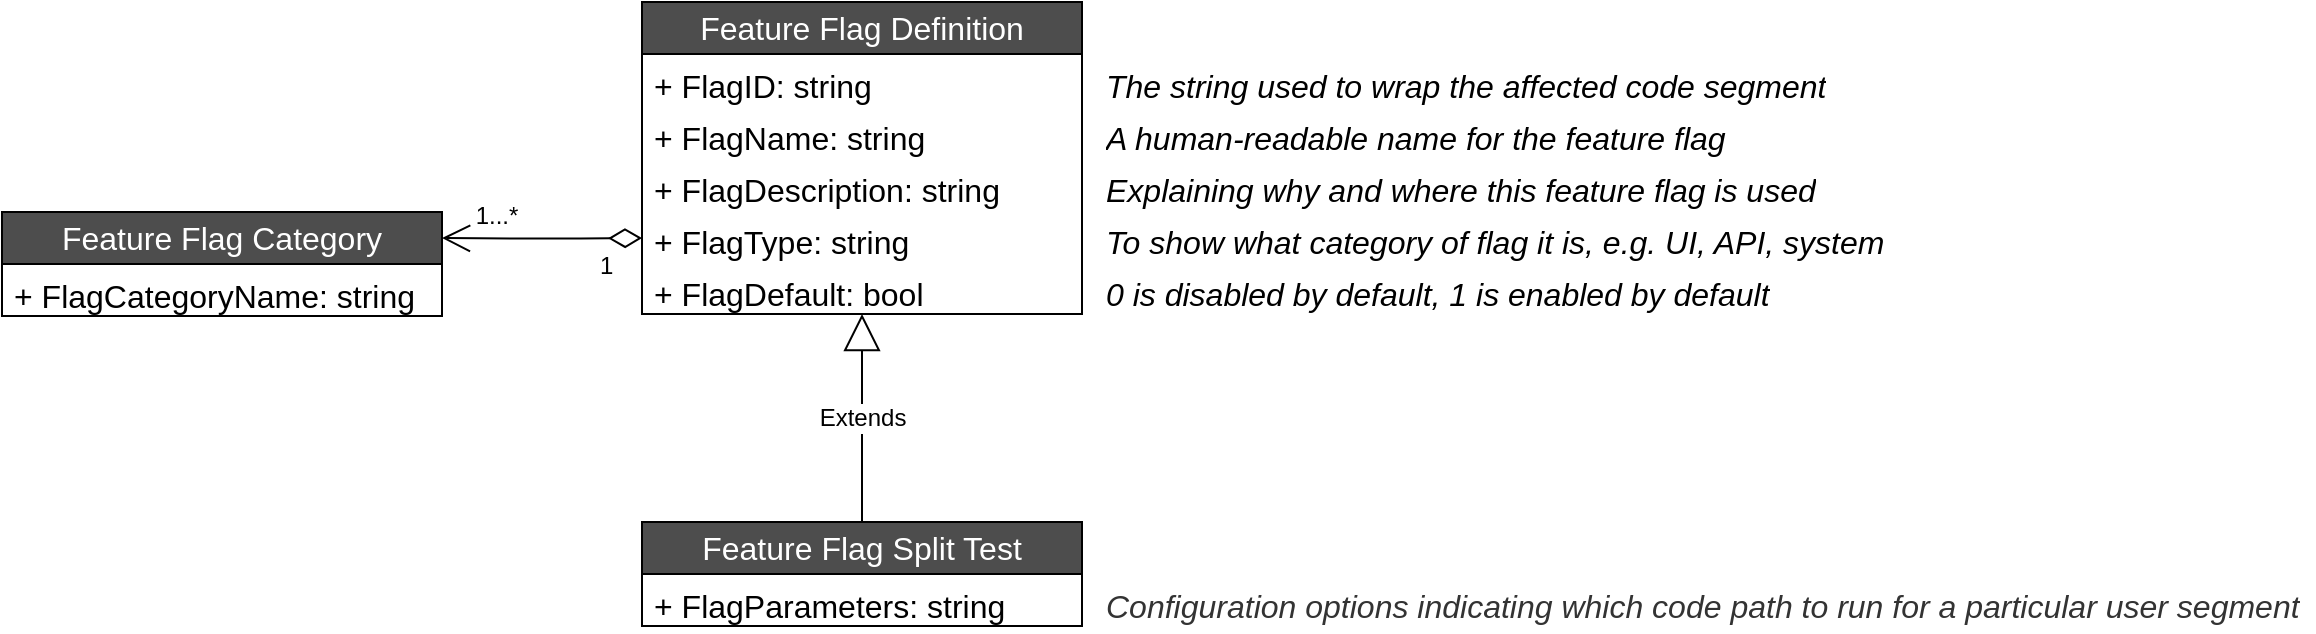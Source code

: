 <mxfile version="20.8.10" type="device"><diagram name="Page-1" id="uHyFusGTCBzDc_W1fv3V"><mxGraphModel dx="1084" dy="813" grid="1" gridSize="10" guides="1" tooltips="1" connect="1" arrows="1" fold="1" page="1" pageScale="1" pageWidth="1169" pageHeight="827" math="0" shadow="0"><root><mxCell id="0"/><mxCell id="1" parent="0"/><mxCell id="sQ_04WNERQcmLY3_Sxpn-2" value="&lt;font color=&quot;#ffffff&quot;&gt;Feature Flag Definition&lt;/font&gt;" style="swimlane;fontStyle=0;childLayout=stackLayout;horizontal=1;startSize=26;fillColor=#4D4D4D;horizontalStack=0;resizeParent=1;resizeParentMax=0;resizeLast=0;collapsible=0;marginBottom=0;whiteSpace=wrap;html=1;fontSize=16;" parent="1" vertex="1"><mxGeometry x="330" y="180" width="220" height="156" as="geometry"/></mxCell><mxCell id="sQ_04WNERQcmLY3_Sxpn-3" value="+ FlagID: string" style="text;strokeColor=none;fillColor=none;align=left;verticalAlign=top;spacingLeft=4;spacingRight=4;overflow=hidden;rotatable=0;points=[[0,0.5],[1,0.5]];portConstraint=eastwest;whiteSpace=wrap;html=1;fontSize=16;" parent="sQ_04WNERQcmLY3_Sxpn-2" vertex="1"><mxGeometry y="26" width="220" height="26" as="geometry"/></mxCell><mxCell id="sQ_04WNERQcmLY3_Sxpn-4" value="+ FlagName: string" style="text;strokeColor=none;fillColor=none;align=left;verticalAlign=top;spacingLeft=4;spacingRight=4;overflow=hidden;rotatable=0;points=[[0,0.5],[1,0.5]];portConstraint=eastwest;whiteSpace=wrap;html=1;fontSize=16;" parent="sQ_04WNERQcmLY3_Sxpn-2" vertex="1"><mxGeometry y="52" width="220" height="26" as="geometry"/></mxCell><mxCell id="sQ_04WNERQcmLY3_Sxpn-5" value="+ FlagDescription: string" style="text;strokeColor=none;fillColor=none;align=left;verticalAlign=top;spacingLeft=4;spacingRight=4;overflow=hidden;rotatable=0;points=[[0,0.5],[1,0.5]];portConstraint=eastwest;whiteSpace=wrap;html=1;fontSize=16;" parent="sQ_04WNERQcmLY3_Sxpn-2" vertex="1"><mxGeometry y="78" width="220" height="26" as="geometry"/></mxCell><mxCell id="sQ_04WNERQcmLY3_Sxpn-11" value="+ FlagType: string" style="text;strokeColor=none;fillColor=none;align=left;verticalAlign=top;spacingLeft=4;spacingRight=4;overflow=hidden;rotatable=0;points=[[0,0.5],[1,0.5]];portConstraint=eastwest;whiteSpace=wrap;html=1;fontSize=16;" parent="sQ_04WNERQcmLY3_Sxpn-2" vertex="1"><mxGeometry y="104" width="220" height="26" as="geometry"/></mxCell><mxCell id="sQ_04WNERQcmLY3_Sxpn-13" value="+ FlagDefault: bool" style="text;strokeColor=none;fillColor=none;align=left;verticalAlign=top;spacingLeft=4;spacingRight=4;overflow=hidden;rotatable=0;points=[[0,0.5],[1,0.5]];portConstraint=eastwest;whiteSpace=wrap;html=1;fontSize=16;" parent="sQ_04WNERQcmLY3_Sxpn-2" vertex="1"><mxGeometry y="130" width="220" height="26" as="geometry"/></mxCell><mxCell id="sQ_04WNERQcmLY3_Sxpn-7" value="" style="swimlane;fontStyle=2;childLayout=stackLayout;horizontal=1;startSize=26;fillColor=none;horizontalStack=0;resizeParent=1;resizeParentMax=0;resizeLast=0;collapsible=0;marginBottom=0;whiteSpace=wrap;html=1;fontSize=16;strokeColor=none;container=1;fontColor=#333333;" parent="1" vertex="1"><mxGeometry x="556" y="180" width="600" height="156" as="geometry"/></mxCell><mxCell id="sQ_04WNERQcmLY3_Sxpn-8" value="The string used to wrap the affected code segment" style="text;strokeColor=none;fillColor=none;align=left;verticalAlign=top;spacingLeft=4;spacingRight=4;overflow=hidden;rotatable=0;points=[[0,0.5],[1,0.5]];portConstraint=eastwest;whiteSpace=wrap;html=1;fontSize=16;fontStyle=2" parent="sQ_04WNERQcmLY3_Sxpn-7" vertex="1"><mxGeometry y="26" width="600" height="26" as="geometry"/></mxCell><mxCell id="sQ_04WNERQcmLY3_Sxpn-9" value="A human-readable name for the feature flag" style="text;strokeColor=none;fillColor=none;align=left;verticalAlign=top;spacingLeft=4;spacingRight=4;overflow=hidden;rotatable=0;points=[[0,0.5],[1,0.5]];portConstraint=eastwest;whiteSpace=wrap;html=1;fontSize=16;fontStyle=2" parent="sQ_04WNERQcmLY3_Sxpn-7" vertex="1"><mxGeometry y="52" width="600" height="26" as="geometry"/></mxCell><mxCell id="sQ_04WNERQcmLY3_Sxpn-10" value="Explaining why and where this feature flag is used" style="text;strokeColor=none;fillColor=none;align=left;verticalAlign=top;spacingLeft=4;spacingRight=4;overflow=hidden;rotatable=0;points=[[0,0.5],[1,0.5]];portConstraint=eastwest;whiteSpace=wrap;html=1;fontSize=16;fontStyle=2" parent="sQ_04WNERQcmLY3_Sxpn-7" vertex="1"><mxGeometry y="78" width="600" height="26" as="geometry"/></mxCell><mxCell id="sQ_04WNERQcmLY3_Sxpn-12" value="To show what category of flag it is, e.g. UI, API, system" style="text;strokeColor=none;fillColor=none;align=left;verticalAlign=top;spacingLeft=4;spacingRight=4;overflow=hidden;rotatable=0;points=[[0,0.5],[1,0.5]];portConstraint=eastwest;whiteSpace=wrap;html=1;fontSize=16;fontStyle=2" parent="sQ_04WNERQcmLY3_Sxpn-7" vertex="1"><mxGeometry y="104" width="600" height="26" as="geometry"/></mxCell><mxCell id="sQ_04WNERQcmLY3_Sxpn-14" value="0 is disabled by default, 1 is enabled by default" style="text;strokeColor=none;fillColor=none;align=left;verticalAlign=top;spacingLeft=4;spacingRight=4;overflow=hidden;rotatable=0;points=[[0,0.5],[1,0.5]];portConstraint=eastwest;whiteSpace=wrap;html=1;fontSize=16;fontStyle=2" parent="sQ_04WNERQcmLY3_Sxpn-7" vertex="1"><mxGeometry y="130" width="600" height="26" as="geometry"/></mxCell><mxCell id="sQ_04WNERQcmLY3_Sxpn-15" value="&lt;font color=&quot;#ffffff&quot;&gt;Feature Flag Split Test&lt;/font&gt;" style="swimlane;fontStyle=0;childLayout=stackLayout;horizontal=1;startSize=26;fillColor=#4D4D4D;horizontalStack=0;resizeParent=1;resizeParentMax=0;resizeLast=0;collapsible=0;marginBottom=0;whiteSpace=wrap;html=1;fontSize=16;" parent="1" vertex="1"><mxGeometry x="330" y="440" width="220" height="52" as="geometry"/></mxCell><mxCell id="sQ_04WNERQcmLY3_Sxpn-22" value="+ FlagParameters: string" style="text;strokeColor=none;fillColor=none;align=left;verticalAlign=top;spacingLeft=4;spacingRight=4;overflow=hidden;rotatable=0;points=[[0,0.5],[1,0.5]];portConstraint=eastwest;whiteSpace=wrap;html=1;fontSize=16;" parent="sQ_04WNERQcmLY3_Sxpn-15" vertex="1"><mxGeometry y="26" width="220" height="26" as="geometry"/></mxCell><mxCell id="sQ_04WNERQcmLY3_Sxpn-23" value="Configuration options indicating which code path to run for a particular user segment" style="text;strokeColor=none;fillColor=none;align=left;verticalAlign=top;spacingLeft=4;spacingRight=4;overflow=hidden;rotatable=0;points=[[0,0.5],[1,0.5]];portConstraint=eastwest;whiteSpace=wrap;html=1;fontSize=16;fontStyle=2;fontColor=#333333;" parent="1" vertex="1"><mxGeometry x="556" y="466" width="610" height="26" as="geometry"/></mxCell><mxCell id="sQ_04WNERQcmLY3_Sxpn-24" value="Extends" style="endArrow=block;endSize=16;endFill=0;html=1;rounded=0;fontSize=12;curved=1;" parent="1" source="sQ_04WNERQcmLY3_Sxpn-15" target="sQ_04WNERQcmLY3_Sxpn-2" edge="1"><mxGeometry width="160" relative="1" as="geometry"><mxPoint x="460" y="440" as="sourcePoint"/><mxPoint x="620" y="440" as="targetPoint"/></mxGeometry></mxCell><mxCell id="sQ_04WNERQcmLY3_Sxpn-25" value="&lt;font color=&quot;#ffffff&quot;&gt;Feature Flag Category&lt;/font&gt;" style="swimlane;fontStyle=0;childLayout=stackLayout;horizontal=1;startSize=26;fillColor=#4D4D4D;horizontalStack=0;resizeParent=1;resizeParentMax=0;resizeLast=0;collapsible=0;marginBottom=0;whiteSpace=wrap;html=1;fontSize=16;" parent="1" vertex="1"><mxGeometry x="10" y="285" width="220" height="52" as="geometry"/></mxCell><mxCell id="sQ_04WNERQcmLY3_Sxpn-26" value="+ FlagCategoryName: string" style="text;strokeColor=none;fillColor=none;align=left;verticalAlign=top;spacingLeft=4;spacingRight=4;overflow=hidden;rotatable=0;points=[[0,0.5],[1,0.5]];portConstraint=eastwest;whiteSpace=wrap;html=1;fontSize=16;" parent="sQ_04WNERQcmLY3_Sxpn-25" vertex="1"><mxGeometry y="26" width="220" height="26" as="geometry"/></mxCell><mxCell id="sQ_04WNERQcmLY3_Sxpn-27" value="1" style="endArrow=open;html=1;endSize=12;startArrow=diamondThin;startSize=14;startFill=0;edgeStyle=orthogonalEdgeStyle;align=left;verticalAlign=bottom;rounded=0;fontSize=12;curved=1;exitX=0;exitY=0.5;exitDx=0;exitDy=0;entryX=1;entryY=0.25;entryDx=0;entryDy=0;" parent="1" target="sQ_04WNERQcmLY3_Sxpn-25" edge="1"><mxGeometry x="-0.538" y="23" relative="1" as="geometry"><mxPoint x="330" y="298" as="sourcePoint"/><mxPoint x="200" y="298" as="targetPoint"/><mxPoint as="offset"/></mxGeometry></mxCell><mxCell id="sQ_04WNERQcmLY3_Sxpn-28" value="&lt;font style=&quot;font-size: 12px;&quot;&gt;1...*&lt;/font&gt;" style="edgeLabel;html=1;align=center;verticalAlign=middle;resizable=0;points=[];fontSize=16;" parent="sQ_04WNERQcmLY3_Sxpn-27" vertex="1" connectable="0"><mxGeometry x="0.8" relative="1" as="geometry"><mxPoint x="17" y="-13" as="offset"/></mxGeometry></mxCell></root></mxGraphModel></diagram></mxfile>